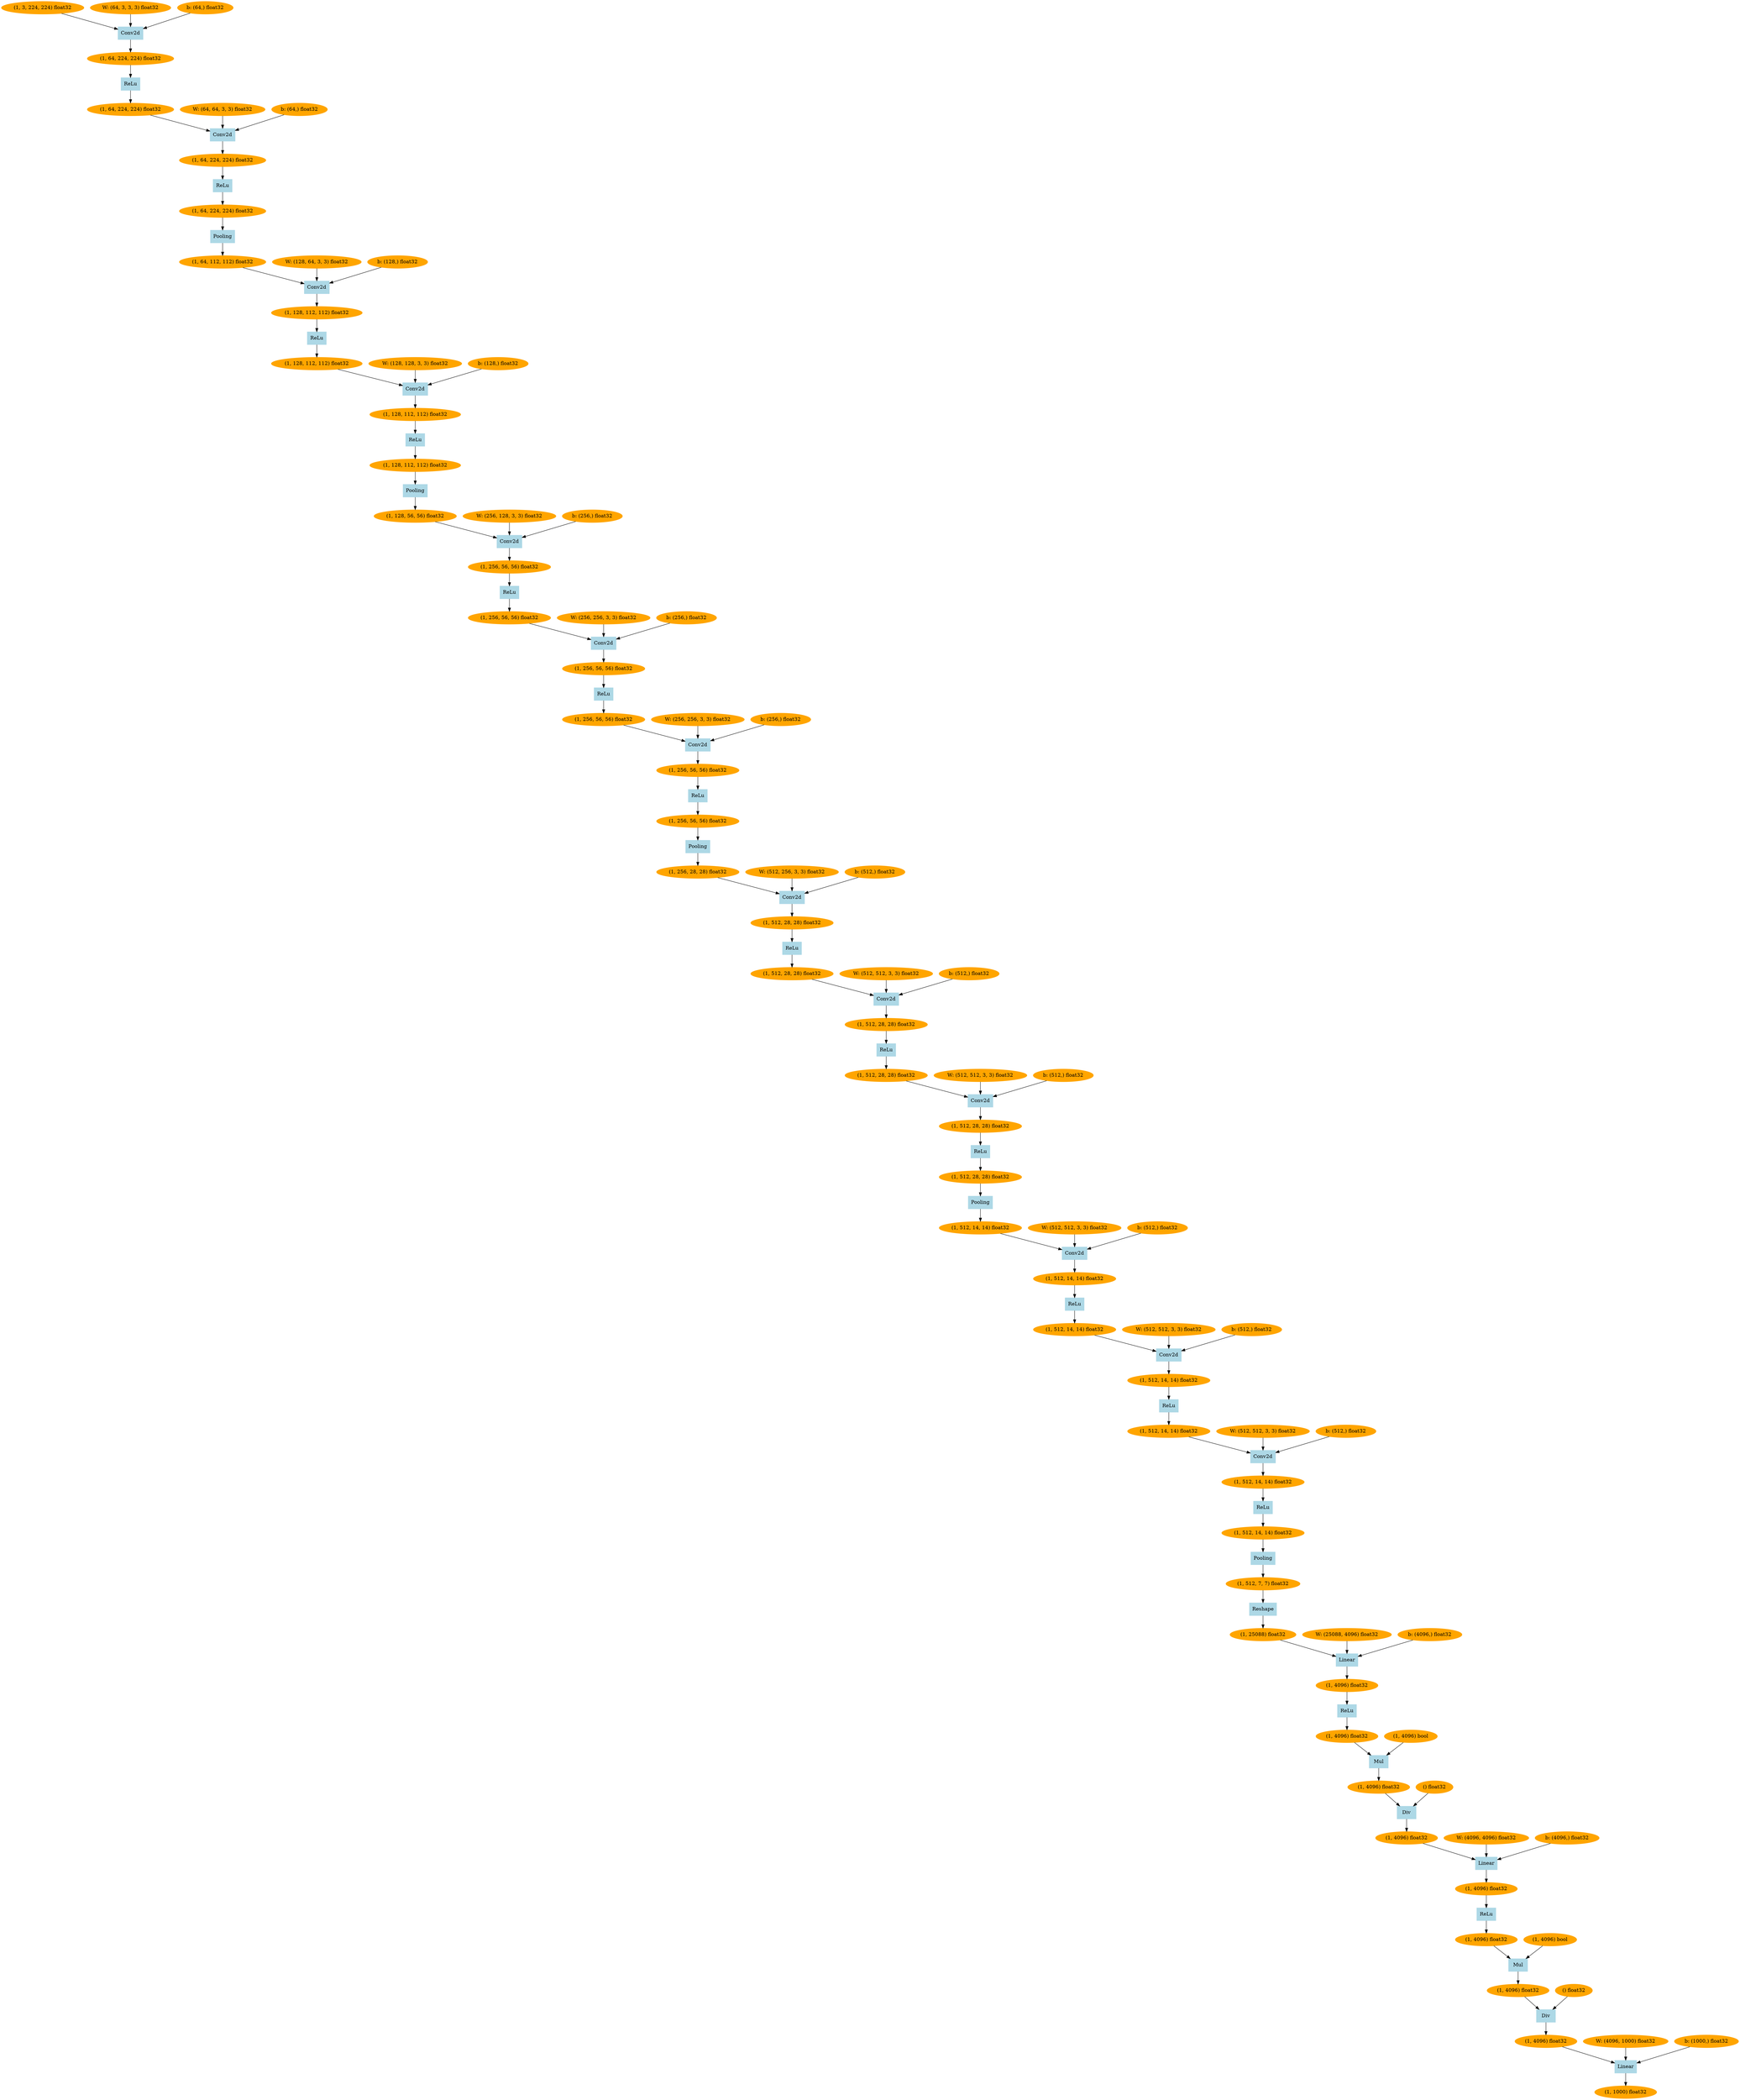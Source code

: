 digraph g {
2014519220168 [label="(1, 1000) float32", color=orange, style=filled]
2014518754504 [label="Linear", color=lightblue, style=filled, shape=box]
2014518752072 -> 2014518754504
2014518817288 -> 2014518754504
2014518817416 -> 2014518754504
2014518754504 -> 2014519220168
2014518752072 [label="(1, 4096) float32", color=orange, style=filled]
2014518817288 [label="W: (4096, 1000) float32", color=orange, style=filled]
2014518817416 [label="b: (1000,) float32", color=orange, style=filled]
2014518967368 [label="Div", color=lightblue, style=filled, shape=box]
2014518754056 -> 2014518967368
2014518755016 -> 2014518967368
2014518967368 -> 2014518752072
2014518754056 [label="(1, 4096) float32", color=orange, style=filled]
2014518755016 [label="() float32", color=orange, style=filled]
2014518967304 [label="Mul", color=lightblue, style=filled, shape=box]
2014518967688 -> 2014518967304
2014518967496 -> 2014518967304
2014518967304 -> 2014518754056
2014518967688 [label="(1, 4096) float32", color=orange, style=filled]
2014518967496 [label="(1, 4096) bool", color=orange, style=filled]
2014518967624 [label="ReLu", color=lightblue, style=filled, shape=box]
2014518967240 -> 2014518967624
2014518967624 -> 2014518967688
2014518967240 [label="(1, 4096) float32", color=orange, style=filled]
2014518817864 [label="Linear", color=lightblue, style=filled, shape=box]
2014518967560 -> 2014518817864
2014518817096 -> 2014518817864
2014518817224 -> 2014518817864
2014518817864 -> 2014518967240
2014518967560 [label="(1, 4096) float32", color=orange, style=filled]
2014518817096 [label="W: (4096, 4096) float32", color=orange, style=filled]
2014518817224 [label="b: (4096,) float32", color=orange, style=filled]
2014519211336 [label="Div", color=lightblue, style=filled, shape=box]
2014518820104 -> 2014519211336
2014518819272 -> 2014519211336
2014519211336 -> 2014518967560
2014518820104 [label="(1, 4096) float32", color=orange, style=filled]
2014518819272 [label="() float32", color=orange, style=filled]
2014510033608 [label="Mul", color=lightblue, style=filled, shape=box]
2014519211464 -> 2014510033608
2014518820040 -> 2014510033608
2014510033608 -> 2014518820104
2014519211464 [label="(1, 4096) float32", color=orange, style=filled]
2014518820040 [label="(1, 4096) bool", color=orange, style=filled]
2014514087816 [label="ReLu", color=lightblue, style=filled, shape=box]
2014519211272 -> 2014514087816
2014514087816 -> 2014519211464
2014519211272 [label="(1, 4096) float32", color=orange, style=filled]
2014519213768 [label="Linear", color=lightblue, style=filled, shape=box]
2014519213640 -> 2014519213768
2014518816904 -> 2014519213768
2014518817032 -> 2014519213768
2014519213768 -> 2014519211272
2014519213640 [label="(1, 25088) float32", color=orange, style=filled]
2014518816904 [label="W: (25088, 4096) float32", color=orange, style=filled]
2014518817032 [label="b: (4096,) float32", color=orange, style=filled]
2014519211080 [label="Reshape", color=lightblue, style=filled, shape=box]
2014519211528 -> 2014519211080
2014519211080 -> 2014519213640
2014519211528 [label="(1, 512, 7, 7) float32", color=orange, style=filled]
2014519210824 [label="Pooling", color=lightblue, style=filled, shape=box]
2014519211016 -> 2014519210824
2014519210824 -> 2014519211528
2014519211016 [label="(1, 512, 14, 14) float32", color=orange, style=filled]
2014519211208 [label="ReLu", color=lightblue, style=filled, shape=box]
2014519210888 -> 2014519211208
2014519211208 -> 2014519211016
2014519210888 [label="(1, 512, 14, 14) float32", color=orange, style=filled]
2014519210312 [label="Conv2d", color=lightblue, style=filled, shape=box]
2014519210568 -> 2014519210312
2014518771656 -> 2014519210312
2014518771592 -> 2014519210312
2014519210312 -> 2014519210888
2014519210568 [label="(1, 512, 14, 14) float32", color=orange, style=filled]
2014518771656 [label="W: (512, 512, 3, 3) float32", color=orange, style=filled]
2014518771592 [label="b: (512,) float32", color=orange, style=filled]
2014519210760 [label="ReLu", color=lightblue, style=filled, shape=box]
2014519210440 -> 2014519210760
2014519210760 -> 2014519210568
2014519210440 [label="(1, 512, 14, 14) float32", color=orange, style=filled]
2014519210120 [label="Conv2d", color=lightblue, style=filled, shape=box]
2014519211720 -> 2014519210120
2014518771464 -> 2014519210120
2014518771528 -> 2014519210120
2014519210120 -> 2014519210440
2014519211720 [label="(1, 512, 14, 14) float32", color=orange, style=filled]
2014518771464 [label="W: (512, 512, 3, 3) float32", color=orange, style=filled]
2014518771528 [label="b: (512,) float32", color=orange, style=filled]
2014519210248 [label="ReLu", color=lightblue, style=filled, shape=box]
2014519210184 -> 2014519210248
2014519210248 -> 2014519211720
2014519210184 [label="(1, 512, 14, 14) float32", color=orange, style=filled]
2014519211976 [label="Conv2d", color=lightblue, style=filled, shape=box]
2014519210056 -> 2014519211976
2014518771272 -> 2014519211976
2014518771336 -> 2014519211976
2014519211976 -> 2014519210184
2014519210056 [label="(1, 512, 14, 14) float32", color=orange, style=filled]
2014518771272 [label="W: (512, 512, 3, 3) float32", color=orange, style=filled]
2014518771336 [label="b: (512,) float32", color=orange, style=filled]
2014519212232 [label="Pooling", color=lightblue, style=filled, shape=box]
2014519212040 -> 2014519212232
2014519212232 -> 2014519210056
2014519212040 [label="(1, 512, 28, 28) float32", color=orange, style=filled]
2014519211848 [label="ReLu", color=lightblue, style=filled, shape=box]
2014519212168 -> 2014519211848
2014519211848 -> 2014519212040
2014519212168 [label="(1, 512, 28, 28) float32", color=orange, style=filled]
2014519212744 [label="Conv2d", color=lightblue, style=filled, shape=box]
2014519212488 -> 2014519212744
2014518771080 -> 2014519212744
2014518771144 -> 2014519212744
2014519212744 -> 2014519212168
2014519212488 [label="(1, 512, 28, 28) float32", color=orange, style=filled]
2014518771080 [label="W: (512, 512, 3, 3) float32", color=orange, style=filled]
2014518771144 [label="b: (512,) float32", color=orange, style=filled]
2014519212296 [label="ReLu", color=lightblue, style=filled, shape=box]
2014519212616 -> 2014519212296
2014519212296 -> 2014519212488
2014519212616 [label="(1, 512, 28, 28) float32", color=orange, style=filled]
2014519212936 [label="Conv2d", color=lightblue, style=filled, shape=box]
2014519213192 -> 2014519212936
2014518770888 -> 2014519212936
2014518770952 -> 2014519212936
2014519212936 -> 2014519212616
2014519213192 [label="(1, 512, 28, 28) float32", color=orange, style=filled]
2014518770888 [label="W: (512, 512, 3, 3) float32", color=orange, style=filled]
2014518770952 [label="b: (512,) float32", color=orange, style=filled]
2014519212808 [label="ReLu", color=lightblue, style=filled, shape=box]
2014519212872 -> 2014519212808
2014519212808 -> 2014519213192
2014519212872 [label="(1, 512, 28, 28) float32", color=orange, style=filled]
2014519213128 [label="Conv2d", color=lightblue, style=filled, shape=box]
2014519213000 -> 2014519213128
2014518770696 -> 2014519213128
2014518770760 -> 2014519213128
2014519213128 -> 2014519212872
2014519213000 [label="(1, 256, 28, 28) float32", color=orange, style=filled]
2014518770696 [label="W: (512, 256, 3, 3) float32", color=orange, style=filled]
2014518770760 [label="b: (512,) float32", color=orange, style=filled]
2014519213576 [label="Pooling", color=lightblue, style=filled, shape=box]
2014519213512 -> 2014519213576
2014519213576 -> 2014519213000
2014519213512 [label="(1, 256, 56, 56) float32", color=orange, style=filled]
2014519213384 [label="ReLu", color=lightblue, style=filled, shape=box]
2014519213320 -> 2014519213384
2014519213384 -> 2014519213512
2014519213320 [label="(1, 256, 56, 56) float32", color=orange, style=filled]
2014515231496 [label="Conv2d", color=lightblue, style=filled, shape=box]
2014515231240 -> 2014515231496
2014518770504 -> 2014515231496
2014518770568 -> 2014515231496
2014515231496 -> 2014519213320
2014515231240 [label="(1, 256, 56, 56) float32", color=orange, style=filled]
2014518770504 [label="W: (256, 256, 3, 3) float32", color=orange, style=filled]
2014518770568 [label="b: (256,) float32", color=orange, style=filled]
2014497940296 [label="ReLu", color=lightblue, style=filled, shape=box]
2014510034824 -> 2014497940296
2014497940296 -> 2014515231240
2014510034824 [label="(1, 256, 56, 56) float32", color=orange, style=filled]
2014519098184 [label="Conv2d", color=lightblue, style=filled, shape=box]
2014519098440 -> 2014519098184
2014518770312 -> 2014519098184
2014518770376 -> 2014519098184
2014519098184 -> 2014510034824
2014519098440 [label="(1, 256, 56, 56) float32", color=orange, style=filled]
2014518770312 [label="W: (256, 256, 3, 3) float32", color=orange, style=filled]
2014518770376 [label="b: (256,) float32", color=orange, style=filled]
2014519098824 [label="ReLu", color=lightblue, style=filled, shape=box]
2014519098760 -> 2014519098824
2014519098824 -> 2014519098440
2014519098760 [label="(1, 256, 56, 56) float32", color=orange, style=filled]
2014510026184 [label="Conv2d", color=lightblue, style=filled, shape=box]
2014519098696 -> 2014510026184
2014518770120 -> 2014510026184
2014518770184 -> 2014510026184
2014510026184 -> 2014519098760
2014519098696 [label="(1, 128, 56, 56) float32", color=orange, style=filled]
2014518770120 [label="W: (256, 128, 3, 3) float32", color=orange, style=filled]
2014518770184 [label="b: (256,) float32", color=orange, style=filled]
2014519097864 [label="Pooling", color=lightblue, style=filled, shape=box]
2014519098120 -> 2014519097864
2014519097864 -> 2014519098696
2014519098120 [label="(1, 128, 112, 112) float32", color=orange, style=filled]
2014519098312 [label="ReLu", color=lightblue, style=filled, shape=box]
2014519097992 -> 2014519098312
2014519098312 -> 2014519098120
2014519097992 [label="(1, 128, 112, 112) float32", color=orange, style=filled]
2014519097672 [label="Conv2d", color=lightblue, style=filled, shape=box]
2014519096072 -> 2014519097672
2014518769928 -> 2014519097672
2014518769992 -> 2014519097672
2014519097672 -> 2014519097992
2014519096072 [label="(1, 128, 112, 112) float32", color=orange, style=filled]
2014518769928 [label="W: (128, 128, 3, 3) float32", color=orange, style=filled]
2014518769992 [label="b: (128,) float32", color=orange, style=filled]
2014519097800 [label="ReLu", color=lightblue, style=filled, shape=box]
2014519097736 -> 2014519097800
2014519097800 -> 2014519096072
2014519097736 [label="(1, 128, 112, 112) float32", color=orange, style=filled]
2014519097480 [label="Conv2d", color=lightblue, style=filled, shape=box]
2014519097608 -> 2014519097480
2014518769736 -> 2014519097480
2014518769800 -> 2014519097480
2014519097480 -> 2014519097736
2014519097608 [label="(1, 64, 112, 112) float32", color=orange, style=filled]
2014518769736 [label="W: (128, 64, 3, 3) float32", color=orange, style=filled]
2014518769800 [label="b: (128,) float32", color=orange, style=filled]
2014519095688 [label="Pooling", color=lightblue, style=filled, shape=box]
2014519096584 -> 2014519095688
2014519095688 -> 2014519097608
2014519096584 [label="(1, 64, 224, 224) float32", color=orange, style=filled]
2014519097352 [label="ReLu", color=lightblue, style=filled, shape=box]
2014519095752 -> 2014519097352
2014519097352 -> 2014519096584
2014519095752 [label="(1, 64, 224, 224) float32", color=orange, style=filled]
2014519099336 [label="Conv2d", color=lightblue, style=filled, shape=box]
2014519099208 -> 2014519099336
2014453213640 -> 2014519099336
2014518746888 -> 2014519099336
2014519099336 -> 2014519095752
2014519099208 [label="(1, 64, 224, 224) float32", color=orange, style=filled]
2014453213640 [label="W: (64, 64, 3, 3) float32", color=orange, style=filled]
2014518746888 [label="b: (64,) float32", color=orange, style=filled]
2014499498376 [label="ReLu", color=lightblue, style=filled, shape=box]
2014519099080 -> 2014499498376
2014499498376 -> 2014519099208
2014519099080 [label="(1, 64, 224, 224) float32", color=orange, style=filled]
2014499509832 [label="Conv2d", color=lightblue, style=filled, shape=box]
2014510000200 -> 2014499509832
2014492251656 -> 2014499509832
2014518751688 -> 2014499509832
2014499509832 -> 2014519099080
2014510000200 [label="(1, 3, 224, 224) float32", color=orange, style=filled]
2014492251656 [label="W: (64, 3, 3, 3) float32", color=orange, style=filled]
2014518751688 [label="b: (64,) float32", color=orange, style=filled]
}